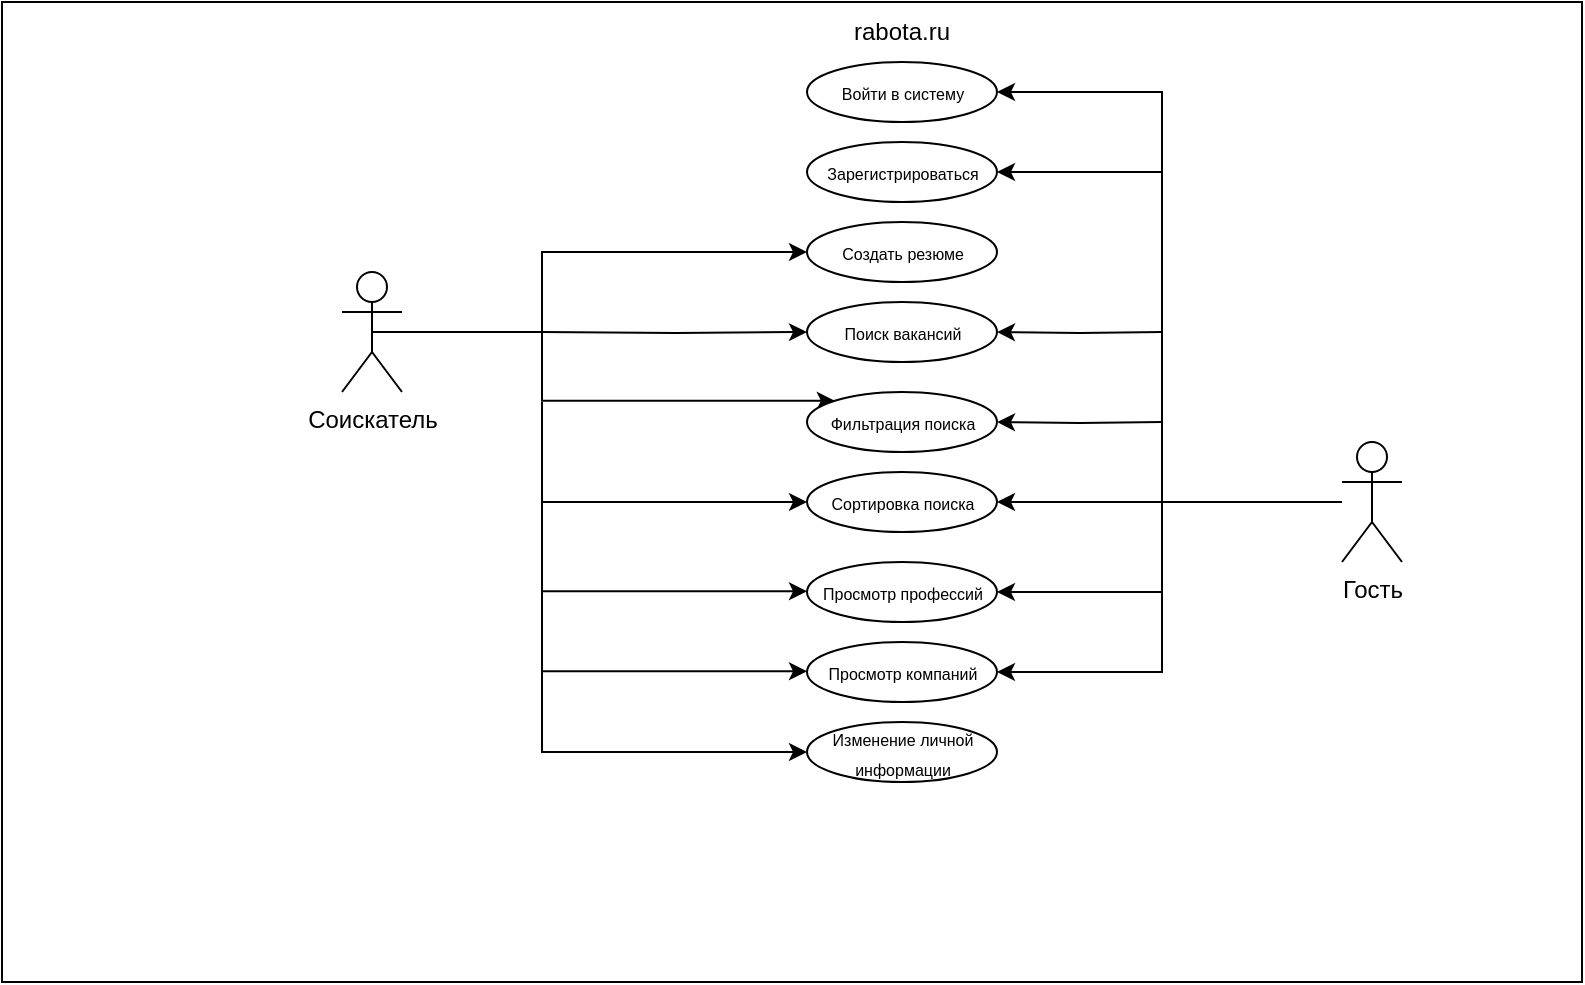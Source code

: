 <mxfile version="24.2.5" type="device">
  <diagram name="Страница — 1" id="UhsYTtmsuFwSl_J5hp2-">
    <mxGraphModel dx="679" dy="401" grid="1" gridSize="10" guides="1" tooltips="1" connect="1" arrows="1" fold="1" page="1" pageScale="1" pageWidth="827" pageHeight="1169" math="0" shadow="0">
      <root>
        <mxCell id="0" />
        <mxCell id="1" parent="0" />
        <mxCell id="mYXeogupsq6dkR24XdCy-1" value="" style="rounded=0;whiteSpace=wrap;html=1;" parent="1" vertex="1">
          <mxGeometry y="10" width="790" height="490" as="geometry" />
        </mxCell>
        <mxCell id="mYXeogupsq6dkR24XdCy-2" value="rabota.ru" style="text;html=1;align=center;verticalAlign=middle;whiteSpace=wrap;rounded=0;" parent="1" vertex="1">
          <mxGeometry x="420" y="10" width="60" height="30" as="geometry" />
        </mxCell>
        <mxCell id="mYXeogupsq6dkR24XdCy-3" value="Гость" style="shape=umlActor;verticalLabelPosition=bottom;verticalAlign=top;html=1;outlineConnect=0;" parent="1" vertex="1">
          <mxGeometry x="670" y="230" width="30" height="60" as="geometry" />
        </mxCell>
        <mxCell id="mYXeogupsq6dkR24XdCy-4" value="Соискатель" style="shape=umlActor;verticalLabelPosition=bottom;verticalAlign=top;html=1;outlineConnect=0;" parent="1" vertex="1">
          <mxGeometry x="170" y="145" width="30" height="60" as="geometry" />
        </mxCell>
        <mxCell id="mYXeogupsq6dkR24XdCy-6" value="&lt;font style=&quot;font-size: 8px;&quot;&gt;Войти в систему&lt;/font&gt;" style="ellipse;whiteSpace=wrap;html=1;" parent="1" vertex="1">
          <mxGeometry x="402.5" y="40" width="95" height="30" as="geometry" />
        </mxCell>
        <mxCell id="mYXeogupsq6dkR24XdCy-7" value="&lt;font style=&quot;font-size: 8px;&quot;&gt;Зарегистрироваться&lt;/font&gt;" style="ellipse;whiteSpace=wrap;html=1;" parent="1" vertex="1">
          <mxGeometry x="402.5" y="80" width="95" height="30" as="geometry" />
        </mxCell>
        <mxCell id="mYXeogupsq6dkR24XdCy-19" style="edgeStyle=orthogonalEdgeStyle;rounded=0;orthogonalLoop=1;jettySize=auto;html=1;exitX=1;exitY=0.5;exitDx=0;exitDy=0;entryX=1;entryY=0.5;entryDx=0;entryDy=0;" parent="1" target="mYXeogupsq6dkR24XdCy-9" edge="1">
          <mxGeometry relative="1" as="geometry">
            <mxPoint x="580" y="175" as="sourcePoint" />
          </mxGeometry>
        </mxCell>
        <mxCell id="mYXeogupsq6dkR24XdCy-30" style="edgeStyle=orthogonalEdgeStyle;rounded=0;orthogonalLoop=1;jettySize=auto;html=1;entryX=0;entryY=0.5;entryDx=0;entryDy=0;" parent="1" target="mYXeogupsq6dkR24XdCy-9" edge="1">
          <mxGeometry relative="1" as="geometry">
            <mxPoint x="270" y="175" as="sourcePoint" />
          </mxGeometry>
        </mxCell>
        <mxCell id="mYXeogupsq6dkR24XdCy-9" value="&lt;font style=&quot;font-size: 8px;&quot;&gt;Поиск вакансий&lt;/font&gt;" style="ellipse;whiteSpace=wrap;html=1;" parent="1" vertex="1">
          <mxGeometry x="402.5" y="160" width="95" height="30" as="geometry" />
        </mxCell>
        <mxCell id="mYXeogupsq6dkR24XdCy-21" style="edgeStyle=orthogonalEdgeStyle;rounded=0;orthogonalLoop=1;jettySize=auto;html=1;exitX=1;exitY=0.5;exitDx=0;exitDy=0;entryX=1;entryY=0.5;entryDx=0;entryDy=0;" parent="1" target="mYXeogupsq6dkR24XdCy-10" edge="1">
          <mxGeometry relative="1" as="geometry">
            <mxPoint x="580" y="220" as="sourcePoint" />
          </mxGeometry>
        </mxCell>
        <mxCell id="mYXeogupsq6dkR24XdCy-29" style="edgeStyle=orthogonalEdgeStyle;rounded=0;orthogonalLoop=1;jettySize=auto;html=1;entryX=0;entryY=0;entryDx=0;entryDy=0;" parent="1" target="mYXeogupsq6dkR24XdCy-10" edge="1" source="mYXeogupsq6dkR24XdCy-4">
          <mxGeometry relative="1" as="geometry">
            <mxPoint x="290" y="209.429" as="sourcePoint" />
            <Array as="points">
              <mxPoint x="270" y="175" />
              <mxPoint x="270" y="209" />
            </Array>
          </mxGeometry>
        </mxCell>
        <mxCell id="mYXeogupsq6dkR24XdCy-10" value="&lt;font style=&quot;font-size: 8px;&quot;&gt;Фильтрация поиска&lt;/font&gt;" style="ellipse;whiteSpace=wrap;html=1;" parent="1" vertex="1">
          <mxGeometry x="402.5" y="205" width="95" height="30" as="geometry" />
        </mxCell>
        <mxCell id="mYXeogupsq6dkR24XdCy-11" value="&lt;span style=&quot;font-size: 8px;&quot;&gt;Сортировка поиска&lt;/span&gt;" style="ellipse;whiteSpace=wrap;html=1;" parent="1" vertex="1">
          <mxGeometry x="402.5" y="245" width="95" height="30" as="geometry" />
        </mxCell>
        <mxCell id="mYXeogupsq6dkR24XdCy-12" value="&lt;font style=&quot;font-size: 8px;&quot;&gt;Изменение личной информации&lt;/font&gt;" style="ellipse;whiteSpace=wrap;html=1;" parent="1" vertex="1">
          <mxGeometry x="402.5" y="370" width="95" height="30" as="geometry" />
        </mxCell>
        <mxCell id="mYXeogupsq6dkR24XdCy-15" value="" style="endArrow=classic;html=1;rounded=0;entryX=1;entryY=0.5;entryDx=0;entryDy=0;" parent="1" source="mYXeogupsq6dkR24XdCy-3" target="mYXeogupsq6dkR24XdCy-6" edge="1">
          <mxGeometry width="50" height="50" relative="1" as="geometry">
            <mxPoint x="390" y="280" as="sourcePoint" />
            <mxPoint x="440" y="230" as="targetPoint" />
            <Array as="points">
              <mxPoint x="580" y="260" />
              <mxPoint x="580" y="55" />
            </Array>
          </mxGeometry>
        </mxCell>
        <mxCell id="mYXeogupsq6dkR24XdCy-16" value="" style="endArrow=classic;html=1;rounded=0;entryX=1;entryY=0.5;entryDx=0;entryDy=0;" parent="1" target="mYXeogupsq6dkR24XdCy-7" edge="1">
          <mxGeometry width="50" height="50" relative="1" as="geometry">
            <mxPoint x="580" y="95" as="sourcePoint" />
            <mxPoint x="440" y="230" as="targetPoint" />
          </mxGeometry>
        </mxCell>
        <mxCell id="mYXeogupsq6dkR24XdCy-32" style="edgeStyle=orthogonalEdgeStyle;rounded=0;orthogonalLoop=1;jettySize=auto;html=1;exitX=0.5;exitY=0.5;exitDx=0;exitDy=0;entryX=0;entryY=0.5;entryDx=0;entryDy=0;exitPerimeter=0;" parent="1" source="mYXeogupsq6dkR24XdCy-4" target="mYXeogupsq6dkR24XdCy-31" edge="1">
          <mxGeometry relative="1" as="geometry">
            <mxPoint x="290" y="170" as="sourcePoint" />
            <Array as="points">
              <mxPoint x="270" y="175" />
              <mxPoint x="270" y="135" />
            </Array>
          </mxGeometry>
        </mxCell>
        <mxCell id="mYXeogupsq6dkR24XdCy-31" value="&lt;span style=&quot;font-size: 8px;&quot;&gt;Создать резюме&lt;/span&gt;" style="ellipse;whiteSpace=wrap;html=1;" parent="1" vertex="1">
          <mxGeometry x="402.5" y="120" width="95" height="30" as="geometry" />
        </mxCell>
        <mxCell id="lu2LJYYhYrSvLizT2LJx-3" value="&lt;font style=&quot;font-size: 8px;&quot;&gt;Просмотр профессий&lt;/font&gt;" style="ellipse;whiteSpace=wrap;html=1;" vertex="1" parent="1">
          <mxGeometry x="402.5" y="290" width="95" height="30" as="geometry" />
        </mxCell>
        <mxCell id="lu2LJYYhYrSvLizT2LJx-4" value="&lt;font style=&quot;font-size: 8px;&quot;&gt;Просмотр компаний&lt;/font&gt;" style="ellipse;whiteSpace=wrap;html=1;" vertex="1" parent="1">
          <mxGeometry x="402.5" y="330" width="95" height="30" as="geometry" />
        </mxCell>
        <mxCell id="lu2LJYYhYrSvLizT2LJx-5" value="" style="endArrow=classic;html=1;rounded=0;entryX=1;entryY=0.5;entryDx=0;entryDy=0;" edge="1" parent="1" target="mYXeogupsq6dkR24XdCy-11">
          <mxGeometry width="50" height="50" relative="1" as="geometry">
            <mxPoint x="580" y="260" as="sourcePoint" />
            <mxPoint x="500" y="200" as="targetPoint" />
          </mxGeometry>
        </mxCell>
        <mxCell id="lu2LJYYhYrSvLizT2LJx-6" value="" style="endArrow=classic;html=1;rounded=0;entryX=1;entryY=0.5;entryDx=0;entryDy=0;" edge="1" parent="1" target="lu2LJYYhYrSvLizT2LJx-3">
          <mxGeometry width="50" height="50" relative="1" as="geometry">
            <mxPoint x="580" y="260" as="sourcePoint" />
            <mxPoint x="500" y="200" as="targetPoint" />
            <Array as="points">
              <mxPoint x="580" y="305" />
            </Array>
          </mxGeometry>
        </mxCell>
        <mxCell id="lu2LJYYhYrSvLizT2LJx-7" value="" style="endArrow=classic;html=1;rounded=0;entryX=1;entryY=0.5;entryDx=0;entryDy=0;" edge="1" parent="1" target="lu2LJYYhYrSvLizT2LJx-4">
          <mxGeometry width="50" height="50" relative="1" as="geometry">
            <mxPoint x="580" y="260" as="sourcePoint" />
            <mxPoint x="500" y="200" as="targetPoint" />
            <Array as="points">
              <mxPoint x="580" y="345" />
            </Array>
          </mxGeometry>
        </mxCell>
        <mxCell id="lu2LJYYhYrSvLizT2LJx-8" value="" style="endArrow=classic;html=1;rounded=0;entryX=0;entryY=0.5;entryDx=0;entryDy=0;" edge="1" parent="1" target="mYXeogupsq6dkR24XdCy-12">
          <mxGeometry width="50" height="50" relative="1" as="geometry">
            <mxPoint x="270" y="210" as="sourcePoint" />
            <mxPoint x="500" y="200" as="targetPoint" />
            <Array as="points">
              <mxPoint x="270" y="385" />
            </Array>
          </mxGeometry>
        </mxCell>
        <mxCell id="lu2LJYYhYrSvLizT2LJx-9" value="" style="endArrow=classic;html=1;rounded=0;entryX=0;entryY=0.5;entryDx=0;entryDy=0;" edge="1" parent="1" target="mYXeogupsq6dkR24XdCy-11">
          <mxGeometry width="50" height="50" relative="1" as="geometry">
            <mxPoint x="270" y="260" as="sourcePoint" />
            <mxPoint x="500" y="200" as="targetPoint" />
          </mxGeometry>
        </mxCell>
        <mxCell id="lu2LJYYhYrSvLizT2LJx-10" value="" style="endArrow=classic;html=1;rounded=0;entryX=0;entryY=0.5;entryDx=0;entryDy=0;" edge="1" parent="1">
          <mxGeometry width="50" height="50" relative="1" as="geometry">
            <mxPoint x="269.5" y="304.66" as="sourcePoint" />
            <mxPoint x="402.5" y="304.66" as="targetPoint" />
          </mxGeometry>
        </mxCell>
        <mxCell id="lu2LJYYhYrSvLizT2LJx-11" value="" style="endArrow=classic;html=1;rounded=0;entryX=0;entryY=0.5;entryDx=0;entryDy=0;" edge="1" parent="1">
          <mxGeometry width="50" height="50" relative="1" as="geometry">
            <mxPoint x="269.5" y="344.66" as="sourcePoint" />
            <mxPoint x="402.5" y="344.66" as="targetPoint" />
          </mxGeometry>
        </mxCell>
      </root>
    </mxGraphModel>
  </diagram>
</mxfile>

